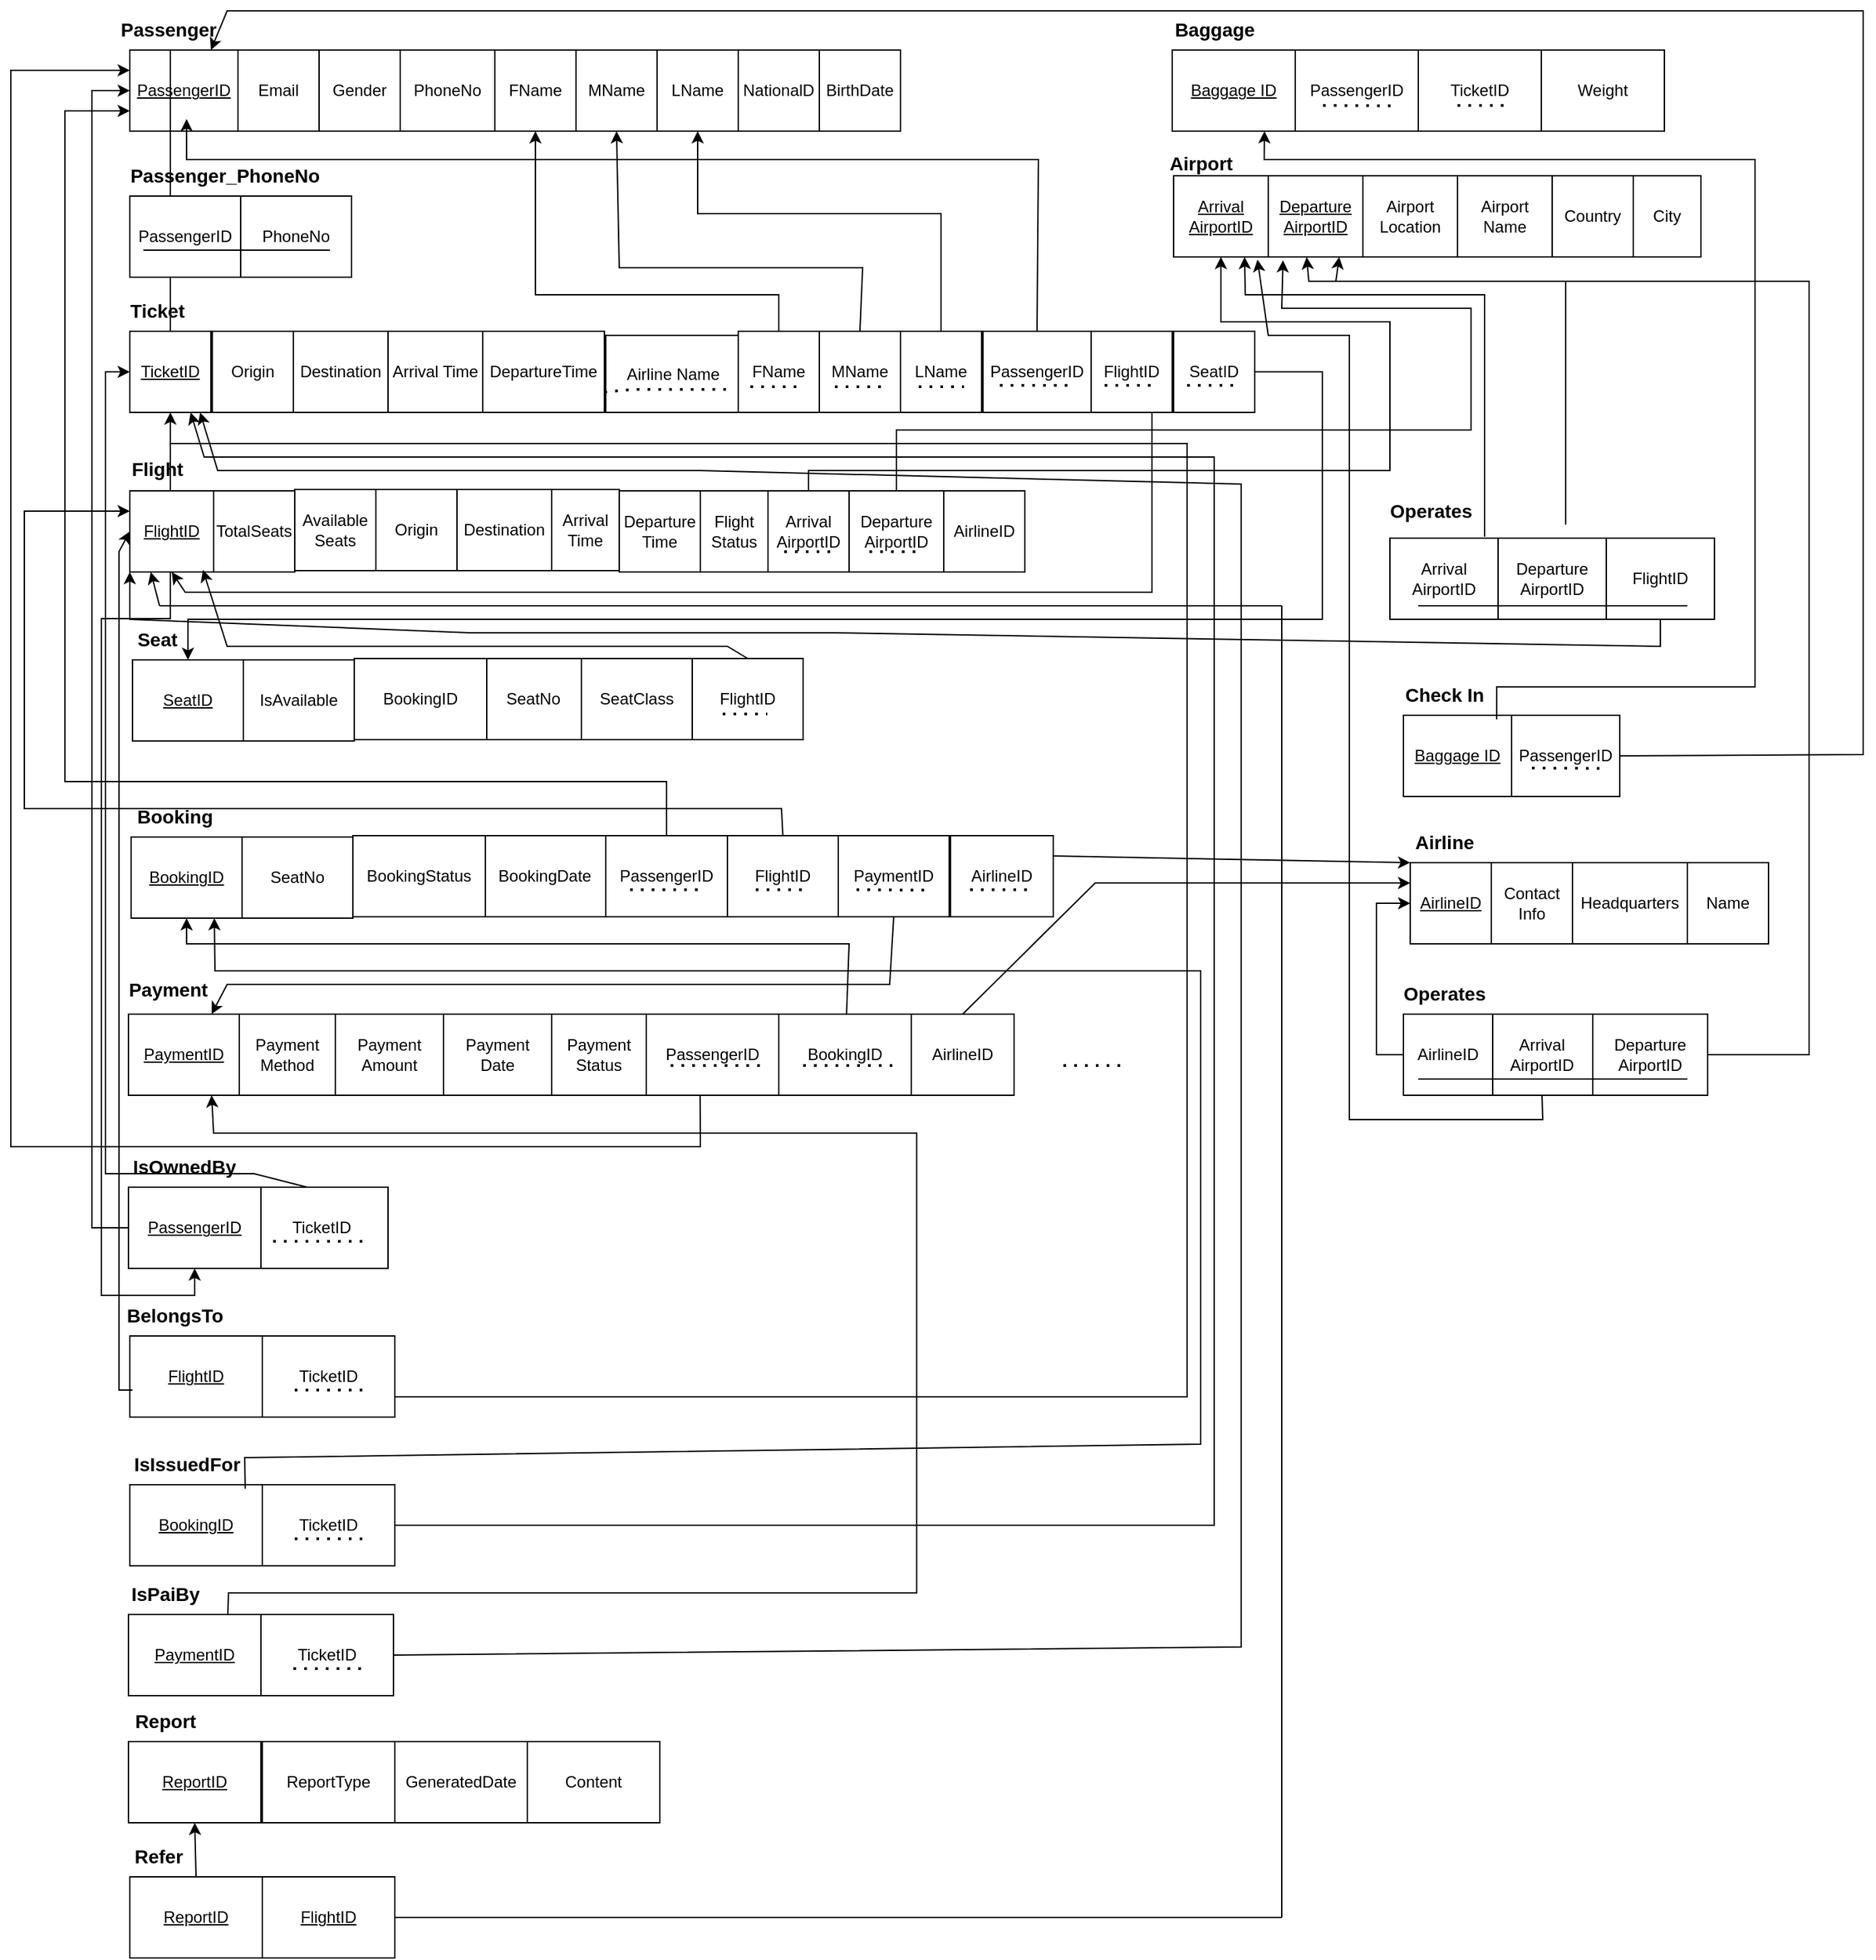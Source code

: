 <mxfile version="25.0.2">
  <diagram name="Page-1" id="i3bOjm8s6gG7AWTNgjpN">
    <mxGraphModel dx="2730" dy="3216" grid="1" gridSize="10" guides="1" tooltips="1" connect="1" arrows="1" fold="1" page="1" pageScale="1" pageWidth="850" pageHeight="1100" math="0" shadow="0">
      <root>
        <mxCell id="0" />
        <mxCell id="1" parent="0" />
        <mxCell id="-qJB5kC-WUXduJZEbSwl-1" value="&lt;u&gt;PassengerID&lt;/u&gt;" style="rounded=0;whiteSpace=wrap;html=1;" parent="1" vertex="1">
          <mxGeometry x="38" y="-1081" width="80" height="60" as="geometry" />
        </mxCell>
        <mxCell id="-qJB5kC-WUXduJZEbSwl-2" value="Email" style="rounded=0;whiteSpace=wrap;html=1;" parent="1" vertex="1">
          <mxGeometry x="118" y="-1081" width="60" height="60" as="geometry" />
        </mxCell>
        <mxCell id="-qJB5kC-WUXduJZEbSwl-3" value="LName" style="rounded=0;whiteSpace=wrap;html=1;" parent="1" vertex="1">
          <mxGeometry x="428" y="-1081" width="60" height="60" as="geometry" />
        </mxCell>
        <mxCell id="-qJB5kC-WUXduJZEbSwl-4" value="Gender" style="rounded=0;whiteSpace=wrap;html=1;" parent="1" vertex="1">
          <mxGeometry x="178" y="-1081" width="60" height="60" as="geometry" />
        </mxCell>
        <mxCell id="-qJB5kC-WUXduJZEbSwl-5" value="NationalD" style="rounded=0;whiteSpace=wrap;html=1;" parent="1" vertex="1">
          <mxGeometry x="488" y="-1081" width="60" height="60" as="geometry" />
        </mxCell>
        <mxCell id="-qJB5kC-WUXduJZEbSwl-6" value="MName" style="rounded=0;whiteSpace=wrap;html=1;" parent="1" vertex="1">
          <mxGeometry x="368" y="-1081" width="60" height="60" as="geometry" />
        </mxCell>
        <mxCell id="-qJB5kC-WUXduJZEbSwl-7" value="PhoneNo" style="rounded=0;whiteSpace=wrap;html=1;" parent="1" vertex="1">
          <mxGeometry x="238" y="-1081" width="70" height="60" as="geometry" />
        </mxCell>
        <mxCell id="-qJB5kC-WUXduJZEbSwl-8" value="FName" style="rounded=0;whiteSpace=wrap;html=1;" parent="1" vertex="1">
          <mxGeometry x="308" y="-1081" width="60" height="60" as="geometry" />
        </mxCell>
        <mxCell id="VgQ9BqFcc3qlnG0QRLHN-4" style="edgeStyle=orthogonalEdgeStyle;rounded=0;orthogonalLoop=1;jettySize=auto;html=1;entryX=0.5;entryY=1;entryDx=0;entryDy=0;" parent="1" source="-qJB5kC-WUXduJZEbSwl-11" target="-qJB5kC-WUXduJZEbSwl-126" edge="1">
          <mxGeometry relative="1" as="geometry" />
        </mxCell>
        <mxCell id="-qJB5kC-WUXduJZEbSwl-11" value="&lt;font style=&quot;font-size: 14px;&quot;&gt;&lt;b style=&quot;&quot;&gt;Passenger&lt;/b&gt;&lt;/font&gt;&amp;nbsp;" style="text;html=1;align=center;verticalAlign=middle;resizable=0;points=[];autosize=1;strokeColor=none;fillColor=none;" parent="1" vertex="1">
          <mxGeometry x="18" y="-1111" width="100" height="30" as="geometry" />
        </mxCell>
        <mxCell id="-qJB5kC-WUXduJZEbSwl-12" value="BirthDate" style="rounded=0;whiteSpace=wrap;html=1;" parent="1" vertex="1">
          <mxGeometry x="548" y="-1081" width="60" height="60" as="geometry" />
        </mxCell>
        <mxCell id="-qJB5kC-WUXduJZEbSwl-13" value="Arrival Time" style="rounded=0;whiteSpace=wrap;html=1;" parent="1" vertex="1">
          <mxGeometry x="229" y="-873" width="70" height="60" as="geometry" />
        </mxCell>
        <mxCell id="-qJB5kC-WUXduJZEbSwl-14" value="Destination" style="rounded=0;whiteSpace=wrap;html=1;" parent="1" vertex="1">
          <mxGeometry x="159" y="-873" width="70" height="60" as="geometry" />
        </mxCell>
        <mxCell id="-qJB5kC-WUXduJZEbSwl-15" value="PassengerID" style="rounded=0;whiteSpace=wrap;html=1;" parent="1" vertex="1">
          <mxGeometry x="38" y="-973" width="82" height="60" as="geometry" />
        </mxCell>
        <mxCell id="-qJB5kC-WUXduJZEbSwl-16" value="Origin" style="rounded=0;whiteSpace=wrap;html=1;" parent="1" vertex="1">
          <mxGeometry x="99" y="-873" width="60" height="60" as="geometry" />
        </mxCell>
        <mxCell id="-qJB5kC-WUXduJZEbSwl-17" value="DepartureTime" style="rounded=0;whiteSpace=wrap;html=1;" parent="1" vertex="1">
          <mxGeometry x="299" y="-873" width="90" height="60" as="geometry" />
        </mxCell>
        <mxCell id="-qJB5kC-WUXduJZEbSwl-18" value="Airline Name" style="rounded=0;whiteSpace=wrap;html=1;" parent="1" vertex="1">
          <mxGeometry x="390" y="-870" width="100" height="57" as="geometry" />
        </mxCell>
        <mxCell id="-qJB5kC-WUXduJZEbSwl-19" value="FlightID" style="rounded=0;whiteSpace=wrap;html=1;" parent="1" vertex="1">
          <mxGeometry x="749" y="-873" width="60" height="60" as="geometry" />
        </mxCell>
        <mxCell id="-qJB5kC-WUXduJZEbSwl-20" value="PassengerID" style="rounded=0;whiteSpace=wrap;html=1;" parent="1" vertex="1">
          <mxGeometry x="669" y="-873" width="80" height="60" as="geometry" />
        </mxCell>
        <mxCell id="-qJB5kC-WUXduJZEbSwl-22" value="&lt;u&gt;TicketID&lt;/u&gt;" style="rounded=0;whiteSpace=wrap;html=1;" parent="1" vertex="1">
          <mxGeometry x="38" y="-873" width="60" height="60" as="geometry" />
        </mxCell>
        <mxCell id="-qJB5kC-WUXduJZEbSwl-23" value="&lt;b&gt;&lt;font style=&quot;font-size: 14px;&quot;&gt;Ticket&lt;/font&gt;&lt;/b&gt;" style="text;html=1;align=center;verticalAlign=middle;resizable=0;points=[];autosize=1;strokeColor=none;fillColor=none;" parent="1" vertex="1">
          <mxGeometry x="28" y="-903" width="60" height="30" as="geometry" />
        </mxCell>
        <mxCell id="-qJB5kC-WUXduJZEbSwl-31" value="" style="endArrow=none;dashed=1;html=1;dashPattern=1 3;strokeWidth=2;rounded=0;" parent="1" edge="1">
          <mxGeometry width="50" height="50" relative="1" as="geometry">
            <mxPoint x="759" y="-833" as="sourcePoint" />
            <mxPoint x="799" y="-833" as="targetPoint" />
            <Array as="points">
              <mxPoint x="779" y="-833" />
              <mxPoint x="799" y="-833" />
            </Array>
          </mxGeometry>
        </mxCell>
        <mxCell id="-qJB5kC-WUXduJZEbSwl-33" value="" style="endArrow=none;dashed=1;html=1;dashPattern=1 3;strokeWidth=2;rounded=0;" parent="1" edge="1">
          <mxGeometry width="50" height="50" relative="1" as="geometry">
            <mxPoint x="681.5" y="-833" as="sourcePoint" />
            <mxPoint x="736.5" y="-833" as="targetPoint" />
          </mxGeometry>
        </mxCell>
        <mxCell id="-qJB5kC-WUXduJZEbSwl-61" value="&lt;b&gt;&lt;font style=&quot;font-size: 14px;&quot;&gt;Passenger_PhoneNo&lt;/font&gt;&lt;/b&gt;" style="text;html=1;align=center;verticalAlign=middle;resizable=0;points=[];autosize=1;strokeColor=none;fillColor=none;" parent="1" vertex="1">
          <mxGeometry x="28" y="-1003" width="160" height="30" as="geometry" />
        </mxCell>
        <mxCell id="-qJB5kC-WUXduJZEbSwl-62" value="PhoneNo" style="rounded=0;whiteSpace=wrap;html=1;" parent="1" vertex="1">
          <mxGeometry x="120" y="-973" width="82" height="60" as="geometry" />
        </mxCell>
        <mxCell id="-qJB5kC-WUXduJZEbSwl-63" value="TotalSeats" style="rounded=0;whiteSpace=wrap;html=1;" parent="1" vertex="1">
          <mxGeometry x="100" y="-755" width="60" height="60" as="geometry" />
        </mxCell>
        <mxCell id="-qJB5kC-WUXduJZEbSwl-64" value="Origin" style="rounded=0;whiteSpace=wrap;html=1;" parent="1" vertex="1">
          <mxGeometry x="220" y="-756" width="60" height="60" as="geometry" />
        </mxCell>
        <mxCell id="-qJB5kC-WUXduJZEbSwl-65" value="Destination" style="rounded=0;whiteSpace=wrap;html=1;" parent="1" vertex="1">
          <mxGeometry x="280" y="-756" width="70" height="60" as="geometry" />
        </mxCell>
        <mxCell id="-qJB5kC-WUXduJZEbSwl-66" value="&lt;u&gt;FlightID&lt;/u&gt;" style="rounded=0;whiteSpace=wrap;html=1;" parent="1" vertex="1">
          <mxGeometry x="38" y="-755" width="62" height="60" as="geometry" />
        </mxCell>
        <mxCell id="-qJB5kC-WUXduJZEbSwl-67" value="Departure&lt;div&gt;Time&lt;/div&gt;" style="rounded=0;whiteSpace=wrap;html=1;" parent="1" vertex="1">
          <mxGeometry x="400" y="-755" width="60" height="60" as="geometry" />
        </mxCell>
        <mxCell id="-qJB5kC-WUXduJZEbSwl-68" value="Available&lt;div&gt;Seats&lt;/div&gt;" style="rounded=0;whiteSpace=wrap;html=1;" parent="1" vertex="1">
          <mxGeometry x="160" y="-756" width="60" height="60" as="geometry" />
        </mxCell>
        <mxCell id="-qJB5kC-WUXduJZEbSwl-69" value="Flight&lt;div&gt;Status&lt;/div&gt;" style="rounded=0;whiteSpace=wrap;html=1;" parent="1" vertex="1">
          <mxGeometry x="460" y="-755" width="50" height="60" as="geometry" />
        </mxCell>
        <mxCell id="-qJB5kC-WUXduJZEbSwl-70" value="Arrival&lt;div&gt;Time&lt;/div&gt;" style="rounded=0;whiteSpace=wrap;html=1;" parent="1" vertex="1">
          <mxGeometry x="350" y="-756" width="50" height="60" as="geometry" />
        </mxCell>
        <mxCell id="-qJB5kC-WUXduJZEbSwl-73" value="" style="endArrow=none;html=1;rounded=0;" parent="1" edge="1">
          <mxGeometry width="50" height="50" relative="1" as="geometry">
            <mxPoint x="48" y="-933" as="sourcePoint" />
            <mxPoint x="186" y="-933" as="targetPoint" />
          </mxGeometry>
        </mxCell>
        <mxCell id="-qJB5kC-WUXduJZEbSwl-79" value="LName" style="rounded=0;whiteSpace=wrap;html=1;" parent="1" vertex="1">
          <mxGeometry x="608" y="-873" width="60" height="60" as="geometry" />
        </mxCell>
        <mxCell id="-qJB5kC-WUXduJZEbSwl-80" value="MName" style="rounded=0;whiteSpace=wrap;html=1;" parent="1" vertex="1">
          <mxGeometry x="548" y="-873" width="60" height="60" as="geometry" />
        </mxCell>
        <mxCell id="-qJB5kC-WUXduJZEbSwl-81" value="FName" style="rounded=0;whiteSpace=wrap;html=1;" parent="1" vertex="1">
          <mxGeometry x="488" y="-873" width="60" height="60" as="geometry" />
        </mxCell>
        <mxCell id="-qJB5kC-WUXduJZEbSwl-85" value="" style="endArrow=none;dashed=1;html=1;dashPattern=1 3;strokeWidth=2;rounded=0;" parent="1" edge="1">
          <mxGeometry width="50" height="50" relative="1" as="geometry">
            <mxPoint x="621.5" y="-832" as="sourcePoint" />
            <mxPoint x="655" y="-832" as="targetPoint" />
          </mxGeometry>
        </mxCell>
        <mxCell id="-qJB5kC-WUXduJZEbSwl-87" value="" style="endArrow=none;dashed=1;html=1;dashPattern=1 3;strokeWidth=2;rounded=0;" parent="1" edge="1">
          <mxGeometry width="50" height="50" relative="1" as="geometry">
            <mxPoint x="559.5" y="-832" as="sourcePoint" />
            <mxPoint x="596.5" y="-832" as="targetPoint" />
          </mxGeometry>
        </mxCell>
        <mxCell id="-qJB5kC-WUXduJZEbSwl-88" value="" style="endArrow=none;dashed=1;html=1;dashPattern=1 3;strokeWidth=2;rounded=0;" parent="1" edge="1">
          <mxGeometry width="50" height="50" relative="1" as="geometry">
            <mxPoint x="497" y="-832" as="sourcePoint" />
            <mxPoint x="537" y="-832" as="targetPoint" />
          </mxGeometry>
        </mxCell>
        <mxCell id="-qJB5kC-WUXduJZEbSwl-89" value="" style="endArrow=classic;html=1;rounded=0;exitX=0.5;exitY=0;exitDx=0;exitDy=0;" parent="1" source="-qJB5kC-WUXduJZEbSwl-20" edge="1">
          <mxGeometry width="50" height="50" relative="1" as="geometry">
            <mxPoint x="380" y="-870" as="sourcePoint" />
            <mxPoint x="80" y="-1030" as="targetPoint" />
            <Array as="points">
              <mxPoint x="710" y="-1000" />
              <mxPoint x="400" y="-1000" />
              <mxPoint x="230" y="-1000" />
              <mxPoint x="150" y="-1000" />
              <mxPoint x="110" y="-1000" />
              <mxPoint x="80" y="-1000" />
            </Array>
          </mxGeometry>
        </mxCell>
        <mxCell id="-qJB5kC-WUXduJZEbSwl-90" value="&lt;b&gt;&lt;font style=&quot;font-size: 14px;&quot;&gt;Flight&lt;/font&gt;&lt;/b&gt;" style="text;html=1;align=center;verticalAlign=middle;resizable=0;points=[];autosize=1;strokeColor=none;fillColor=none;" parent="1" vertex="1">
          <mxGeometry x="28" y="-786" width="60" height="30" as="geometry" />
        </mxCell>
        <mxCell id="-qJB5kC-WUXduJZEbSwl-93" value="IsAvailable" style="rounded=0;whiteSpace=wrap;html=1;" parent="1" vertex="1">
          <mxGeometry x="122" y="-630" width="82" height="60" as="geometry" />
        </mxCell>
        <mxCell id="-qJB5kC-WUXduJZEbSwl-94" value="SeatNo" style="rounded=0;whiteSpace=wrap;html=1;" parent="1" vertex="1">
          <mxGeometry x="301" y="-631" width="71" height="60" as="geometry" />
        </mxCell>
        <mxCell id="-qJB5kC-WUXduJZEbSwl-95" value="SeatClass" style="rounded=0;whiteSpace=wrap;html=1;" parent="1" vertex="1">
          <mxGeometry x="372" y="-631" width="82" height="60" as="geometry" />
        </mxCell>
        <mxCell id="-qJB5kC-WUXduJZEbSwl-96" value="&lt;u&gt;SeatID&lt;/u&gt;" style="rounded=0;whiteSpace=wrap;html=1;" parent="1" vertex="1">
          <mxGeometry x="40" y="-630" width="82" height="60" as="geometry" />
        </mxCell>
        <mxCell id="-qJB5kC-WUXduJZEbSwl-98" value="BookingID" style="rounded=0;whiteSpace=wrap;html=1;" parent="1" vertex="1">
          <mxGeometry x="204" y="-631" width="98" height="60" as="geometry" />
        </mxCell>
        <mxCell id="-qJB5kC-WUXduJZEbSwl-99" value="FlightID" style="rounded=0;whiteSpace=wrap;html=1;" parent="1" vertex="1">
          <mxGeometry x="454" y="-631" width="82" height="60" as="geometry" />
        </mxCell>
        <mxCell id="-qJB5kC-WUXduJZEbSwl-101" value="&lt;b&gt;&lt;font style=&quot;font-size: 14px;&quot;&gt;Seat&lt;/font&gt;&lt;/b&gt;" style="text;html=1;align=center;verticalAlign=middle;resizable=0;points=[];autosize=1;strokeColor=none;fillColor=none;" parent="1" vertex="1">
          <mxGeometry x="33" y="-660" width="50" height="30" as="geometry" />
        </mxCell>
        <mxCell id="-qJB5kC-WUXduJZEbSwl-102" value="" style="endArrow=none;dashed=1;html=1;dashPattern=1 3;strokeWidth=2;rounded=0;" parent="1" edge="1">
          <mxGeometry width="50" height="50" relative="1" as="geometry">
            <mxPoint x="476.5" y="-590" as="sourcePoint" />
            <mxPoint x="509.5" y="-590" as="targetPoint" />
          </mxGeometry>
        </mxCell>
        <mxCell id="-qJB5kC-WUXduJZEbSwl-103" value="SeatNo" style="rounded=0;whiteSpace=wrap;html=1;" parent="1" vertex="1">
          <mxGeometry x="121" y="-499" width="82" height="60" as="geometry" />
        </mxCell>
        <mxCell id="-qJB5kC-WUXduJZEbSwl-104" value="BookingDate" style="rounded=0;whiteSpace=wrap;html=1;" parent="1" vertex="1">
          <mxGeometry x="300" y="-500" width="90" height="60" as="geometry" />
        </mxCell>
        <mxCell id="-qJB5kC-WUXduJZEbSwl-105" value="FlightID" style="rounded=0;whiteSpace=wrap;html=1;" parent="1" vertex="1">
          <mxGeometry x="480" y="-500" width="82" height="60" as="geometry" />
        </mxCell>
        <mxCell id="-qJB5kC-WUXduJZEbSwl-106" value="&lt;u&gt;BookingID&lt;/u&gt;" style="rounded=0;whiteSpace=wrap;html=1;" parent="1" vertex="1">
          <mxGeometry x="39" y="-499" width="82" height="60" as="geometry" />
        </mxCell>
        <mxCell id="-qJB5kC-WUXduJZEbSwl-107" value="BookingStatus" style="rounded=0;whiteSpace=wrap;html=1;" parent="1" vertex="1">
          <mxGeometry x="203" y="-500" width="98" height="60" as="geometry" />
        </mxCell>
        <mxCell id="-qJB5kC-WUXduJZEbSwl-108" value="PassengerID" style="rounded=0;whiteSpace=wrap;html=1;" parent="1" vertex="1">
          <mxGeometry x="390" y="-500" width="90" height="60" as="geometry" />
        </mxCell>
        <mxCell id="-qJB5kC-WUXduJZEbSwl-109" value="" style="endArrow=none;dashed=1;html=1;dashPattern=1 3;strokeWidth=2;rounded=0;" parent="1" edge="1">
          <mxGeometry width="50" height="50" relative="1" as="geometry">
            <mxPoint x="408" y="-460" as="sourcePoint" />
            <mxPoint x="462" y="-460" as="targetPoint" />
          </mxGeometry>
        </mxCell>
        <mxCell id="-qJB5kC-WUXduJZEbSwl-110" value="&lt;span style=&quot;text-wrap-mode: wrap;&quot;&gt;&lt;b&gt;&lt;font style=&quot;font-size: 14px;&quot;&gt;Booking&lt;/font&gt;&lt;/b&gt;&lt;/span&gt;" style="text;html=1;align=center;verticalAlign=middle;resizable=0;points=[];autosize=1;strokeColor=none;fillColor=none;" parent="1" vertex="1">
          <mxGeometry x="31" y="-529" width="80" height="30" as="geometry" />
        </mxCell>
        <mxCell id="-qJB5kC-WUXduJZEbSwl-112" value="Payment&lt;div&gt;Method&lt;/div&gt;" style="rounded=0;whiteSpace=wrap;html=1;" parent="1" vertex="1">
          <mxGeometry x="119" y="-368" width="71" height="60" as="geometry" />
        </mxCell>
        <mxCell id="-qJB5kC-WUXduJZEbSwl-113" value="Payment&lt;div&gt;Amount&lt;/div&gt;" style="rounded=0;whiteSpace=wrap;html=1;" parent="1" vertex="1">
          <mxGeometry x="190" y="-368" width="80" height="60" as="geometry" />
        </mxCell>
        <mxCell id="-qJB5kC-WUXduJZEbSwl-114" value="Payment&lt;div&gt;Status&lt;/div&gt;" style="rounded=0;whiteSpace=wrap;html=1;" parent="1" vertex="1">
          <mxGeometry x="350" y="-368" width="70" height="60" as="geometry" />
        </mxCell>
        <mxCell id="-qJB5kC-WUXduJZEbSwl-115" value="&lt;u&gt;PaymentID&lt;/u&gt;" style="rounded=0;whiteSpace=wrap;html=1;" parent="1" vertex="1">
          <mxGeometry x="37" y="-368" width="82" height="60" as="geometry" />
        </mxCell>
        <mxCell id="-qJB5kC-WUXduJZEbSwl-116" value="PassengerID" style="rounded=0;whiteSpace=wrap;html=1;" parent="1" vertex="1">
          <mxGeometry x="420" y="-368" width="98" height="60" as="geometry" />
        </mxCell>
        <mxCell id="-qJB5kC-WUXduJZEbSwl-117" value="Payment&lt;div&gt;Date&lt;/div&gt;" style="rounded=0;whiteSpace=wrap;html=1;" parent="1" vertex="1">
          <mxGeometry x="270" y="-368" width="80" height="60" as="geometry" />
        </mxCell>
        <mxCell id="-qJB5kC-WUXduJZEbSwl-118" value="" style="endArrow=none;dashed=1;html=1;dashPattern=1 3;strokeWidth=2;rounded=0;" parent="1" edge="1">
          <mxGeometry width="50" height="50" relative="1" as="geometry">
            <mxPoint x="438" y="-330" as="sourcePoint" />
            <mxPoint x="510" y="-330" as="targetPoint" />
          </mxGeometry>
        </mxCell>
        <mxCell id="-qJB5kC-WUXduJZEbSwl-119" value="&lt;span style=&quot;text-wrap-mode: wrap;&quot;&gt;&lt;font style=&quot;font-size: 14px;&quot;&gt;&lt;b&gt;Payment&lt;/b&gt;&lt;/font&gt;&lt;/span&gt;" style="text;html=1;align=center;verticalAlign=middle;resizable=0;points=[];autosize=1;strokeColor=none;fillColor=none;" parent="1" vertex="1">
          <mxGeometry x="26" y="-401" width="80" height="30" as="geometry" />
        </mxCell>
        <mxCell id="-qJB5kC-WUXduJZEbSwl-123" value="TicketID" style="rounded=0;whiteSpace=wrap;html=1;" parent="1" vertex="1">
          <mxGeometry x="131" y="-240" width="98" height="60" as="geometry" />
        </mxCell>
        <mxCell id="-qJB5kC-WUXduJZEbSwl-124" value="TicketID" style="rounded=0;whiteSpace=wrap;html=1;" parent="1" vertex="1">
          <mxGeometry x="136" y="-130" width="98" height="60" as="geometry" />
        </mxCell>
        <mxCell id="-qJB5kC-WUXduJZEbSwl-126" value="&lt;u&gt;PassengerID&lt;/u&gt;" style="rounded=0;whiteSpace=wrap;html=1;" parent="1" vertex="1">
          <mxGeometry x="37" y="-240" width="98" height="60" as="geometry" />
        </mxCell>
        <mxCell id="-qJB5kC-WUXduJZEbSwl-127" value="&lt;u&gt;FlightID&lt;/u&gt;" style="rounded=0;whiteSpace=wrap;html=1;" parent="1" vertex="1">
          <mxGeometry x="38" y="-130" width="98" height="60" as="geometry" />
        </mxCell>
        <mxCell id="-qJB5kC-WUXduJZEbSwl-128" value="" style="endArrow=none;dashed=1;html=1;dashPattern=1 3;strokeWidth=2;rounded=0;" parent="1" edge="1">
          <mxGeometry width="50" height="50" relative="1" as="geometry">
            <mxPoint x="144" y="-200" as="sourcePoint" />
            <mxPoint x="216" y="-200" as="targetPoint" />
          </mxGeometry>
        </mxCell>
        <mxCell id="-qJB5kC-WUXduJZEbSwl-129" value="&lt;span style=&quot;text-wrap-mode: wrap;&quot;&gt;&lt;b&gt;&lt;font style=&quot;font-size: 14px;&quot;&gt;IsOwnedBy&lt;/font&gt;&lt;/b&gt;&lt;/span&gt;" style="text;html=1;align=center;verticalAlign=middle;resizable=0;points=[];autosize=1;strokeColor=none;fillColor=none;" parent="1" vertex="1">
          <mxGeometry x="28" y="-270" width="100" height="30" as="geometry" />
        </mxCell>
        <mxCell id="-qJB5kC-WUXduJZEbSwl-131" value="" style="endArrow=none;dashed=1;html=1;dashPattern=1 3;strokeWidth=2;rounded=0;" parent="1" edge="1">
          <mxGeometry width="50" height="50" relative="1" as="geometry">
            <mxPoint x="501" y="-460" as="sourcePoint" />
            <mxPoint x="541" y="-460" as="targetPoint" />
          </mxGeometry>
        </mxCell>
        <mxCell id="-qJB5kC-WUXduJZEbSwl-132" value="BookingID" style="rounded=0;whiteSpace=wrap;html=1;" parent="1" vertex="1">
          <mxGeometry x="518" y="-368" width="98" height="60" as="geometry" />
        </mxCell>
        <mxCell id="-qJB5kC-WUXduJZEbSwl-133" value="" style="endArrow=none;dashed=1;html=1;dashPattern=1 3;strokeWidth=2;rounded=0;" parent="1" edge="1">
          <mxGeometry width="50" height="50" relative="1" as="geometry">
            <mxPoint x="536" y="-330" as="sourcePoint" />
            <mxPoint x="608" y="-330" as="targetPoint" />
          </mxGeometry>
        </mxCell>
        <mxCell id="-qJB5kC-WUXduJZEbSwl-134" value="" style="endArrow=classic;html=1;rounded=0;entryX=0;entryY=0.5;entryDx=0;entryDy=0;" parent="1" source="-qJB5kC-WUXduJZEbSwl-126" target="-qJB5kC-WUXduJZEbSwl-1" edge="1">
          <mxGeometry width="50" height="50" relative="1" as="geometry">
            <mxPoint x="430" y="-470" as="sourcePoint" />
            <mxPoint x="480" y="-520" as="targetPoint" />
            <Array as="points">
              <mxPoint x="10" y="-210" />
              <mxPoint x="10" y="-300" />
              <mxPoint x="10" y="-430" />
              <mxPoint x="10" y="-630" />
              <mxPoint x="10" y="-820" />
              <mxPoint x="10" y="-910" />
              <mxPoint x="10" y="-970" />
              <mxPoint x="10" y="-1051" />
            </Array>
          </mxGeometry>
        </mxCell>
        <mxCell id="-qJB5kC-WUXduJZEbSwl-135" value="" style="endArrow=classic;html=1;rounded=0;entryX=0;entryY=0.5;entryDx=0;entryDy=0;exitX=0.39;exitY=0;exitDx=0;exitDy=0;exitPerimeter=0;" parent="1" source="-qJB5kC-WUXduJZEbSwl-123" target="-qJB5kC-WUXduJZEbSwl-22" edge="1">
          <mxGeometry width="50" height="50" relative="1" as="geometry">
            <mxPoint x="171" y="-250" as="sourcePoint" />
            <mxPoint x="48" y="-1041" as="targetPoint" />
            <Array as="points">
              <mxPoint x="130" y="-250" />
              <mxPoint x="100" y="-250" />
              <mxPoint x="20" y="-250" />
              <mxPoint x="20" y="-290" />
              <mxPoint x="20" y="-420" />
              <mxPoint x="20" y="-620" />
              <mxPoint x="20" y="-810" />
              <mxPoint x="20" y="-830" />
              <mxPoint x="20" y="-843" />
            </Array>
          </mxGeometry>
        </mxCell>
        <mxCell id="-qJB5kC-WUXduJZEbSwl-136" value="&lt;span style=&quot;text-wrap-mode: wrap;&quot;&gt;&lt;b&gt;&lt;font style=&quot;font-size: 14px;&quot;&gt;BelongsTo&lt;/font&gt;&lt;/b&gt;&lt;/span&gt;" style="text;html=1;align=center;verticalAlign=middle;resizable=0;points=[];autosize=1;strokeColor=none;fillColor=none;" parent="1" vertex="1">
          <mxGeometry x="26" y="-160" width="90" height="30" as="geometry" />
        </mxCell>
        <mxCell id="-qJB5kC-WUXduJZEbSwl-137" value="" style="endArrow=none;dashed=1;html=1;dashPattern=1 3;strokeWidth=2;rounded=0;" parent="1" edge="1">
          <mxGeometry width="50" height="50" relative="1" as="geometry">
            <mxPoint x="160" y="-90" as="sourcePoint" />
            <mxPoint x="210" y="-90" as="targetPoint" />
          </mxGeometry>
        </mxCell>
        <mxCell id="-qJB5kC-WUXduJZEbSwl-138" value="" style="endArrow=classic;html=1;rounded=0;entryX=0;entryY=0.5;entryDx=0;entryDy=0;" parent="1" target="-qJB5kC-WUXduJZEbSwl-66" edge="1">
          <mxGeometry width="50" height="50" relative="1" as="geometry">
            <mxPoint x="40" y="-90" as="sourcePoint" />
            <mxPoint x="480" y="-300" as="targetPoint" />
            <Array as="points">
              <mxPoint x="30" y="-90" />
              <mxPoint x="30" y="-170" />
              <mxPoint x="30" y="-250" />
              <mxPoint x="30" y="-410" />
              <mxPoint x="30" y="-560" />
              <mxPoint x="30" y="-640" />
              <mxPoint x="30" y="-680" />
              <mxPoint x="30" y="-710" />
            </Array>
          </mxGeometry>
        </mxCell>
        <mxCell id="-qJB5kC-WUXduJZEbSwl-139" value="" style="endArrow=classic;html=1;rounded=0;exitX=1;exitY=0.75;exitDx=0;exitDy=0;entryX=0.5;entryY=1;entryDx=0;entryDy=0;" parent="1" source="-qJB5kC-WUXduJZEbSwl-124" target="-qJB5kC-WUXduJZEbSwl-22" edge="1">
          <mxGeometry width="50" height="50" relative="1" as="geometry">
            <mxPoint x="430" y="-350" as="sourcePoint" />
            <mxPoint x="480" y="-400" as="targetPoint" />
            <Array as="points">
              <mxPoint x="820" y="-85" />
              <mxPoint x="820" y="-530" />
              <mxPoint x="820" y="-790" />
              <mxPoint x="440" y="-790" />
              <mxPoint x="250" y="-790" />
              <mxPoint x="150" y="-790" />
              <mxPoint x="68" y="-790" />
            </Array>
          </mxGeometry>
        </mxCell>
        <mxCell id="-qJB5kC-WUXduJZEbSwl-140" value="SeatID" style="rounded=0;whiteSpace=wrap;html=1;" parent="1" vertex="1">
          <mxGeometry x="810" y="-873" width="60" height="60" as="geometry" />
        </mxCell>
        <mxCell id="-qJB5kC-WUXduJZEbSwl-141" value="" style="endArrow=none;dashed=1;html=1;dashPattern=1 3;strokeWidth=2;rounded=0;" parent="1" edge="1">
          <mxGeometry width="50" height="50" relative="1" as="geometry">
            <mxPoint x="820" y="-833" as="sourcePoint" />
            <mxPoint x="860" y="-833" as="targetPoint" />
            <Array as="points">
              <mxPoint x="840" y="-833" />
              <mxPoint x="860" y="-833" />
            </Array>
          </mxGeometry>
        </mxCell>
        <mxCell id="-qJB5kC-WUXduJZEbSwl-143" value="" style="endArrow=classic;html=1;rounded=0;exitX=1;exitY=0.5;exitDx=0;exitDy=0;entryX=0.5;entryY=0;entryDx=0;entryDy=0;" parent="1" source="-qJB5kC-WUXduJZEbSwl-140" target="-qJB5kC-WUXduJZEbSwl-96" edge="1">
          <mxGeometry width="50" height="50" relative="1" as="geometry">
            <mxPoint x="480" y="-710" as="sourcePoint" />
            <mxPoint x="530" y="-760" as="targetPoint" />
            <Array as="points">
              <mxPoint x="920" y="-843" />
              <mxPoint x="920" y="-660" />
              <mxPoint x="840" y="-660" />
              <mxPoint x="430" y="-660" />
              <mxPoint x="250" y="-660" />
              <mxPoint x="81" y="-660" />
            </Array>
          </mxGeometry>
        </mxCell>
        <mxCell id="-qJB5kC-WUXduJZEbSwl-144" value="TicketID" style="rounded=0;whiteSpace=wrap;html=1;" parent="1" vertex="1">
          <mxGeometry x="136" y="-20" width="98" height="60" as="geometry" />
        </mxCell>
        <mxCell id="-qJB5kC-WUXduJZEbSwl-145" value="&lt;u&gt;BookingID&lt;/u&gt;" style="rounded=0;whiteSpace=wrap;html=1;" parent="1" vertex="1">
          <mxGeometry x="38" y="-20" width="98" height="60" as="geometry" />
        </mxCell>
        <mxCell id="-qJB5kC-WUXduJZEbSwl-146" value="" style="endArrow=none;dashed=1;html=1;dashPattern=1 3;strokeWidth=2;rounded=0;" parent="1" edge="1">
          <mxGeometry width="50" height="50" relative="1" as="geometry">
            <mxPoint x="160" y="20" as="sourcePoint" />
            <mxPoint x="210" y="20" as="targetPoint" />
          </mxGeometry>
        </mxCell>
        <mxCell id="-qJB5kC-WUXduJZEbSwl-147" value="&lt;span style=&quot;text-wrap-mode: wrap;&quot;&gt;&lt;b&gt;&lt;font style=&quot;font-size: 14px;&quot;&gt;IsIssuedFor&lt;/font&gt;&lt;/b&gt;&lt;/span&gt;" style="text;html=1;align=center;verticalAlign=middle;resizable=0;points=[];autosize=1;strokeColor=none;fillColor=none;" parent="1" vertex="1">
          <mxGeometry x="30" y="-50" width="100" height="30" as="geometry" />
        </mxCell>
        <mxCell id="-qJB5kC-WUXduJZEbSwl-148" value="" style="endArrow=classic;html=1;rounded=0;exitX=0.871;exitY=0.049;exitDx=0;exitDy=0;entryX=0.75;entryY=1;entryDx=0;entryDy=0;exitPerimeter=0;" parent="1" source="-qJB5kC-WUXduJZEbSwl-145" target="-qJB5kC-WUXduJZEbSwl-106" edge="1">
          <mxGeometry width="50" height="50" relative="1" as="geometry">
            <mxPoint x="195" y="-120" as="sourcePoint" />
            <mxPoint x="93" y="-803" as="targetPoint" />
            <Array as="points">
              <mxPoint x="123" y="-40" />
              <mxPoint x="830" y="-50" />
              <mxPoint x="830" y="-400" />
              <mxPoint x="540" y="-400" />
              <mxPoint x="380" y="-400" />
              <mxPoint x="250" y="-400" />
              <mxPoint x="190" y="-400" />
              <mxPoint x="101" y="-400" />
            </Array>
          </mxGeometry>
        </mxCell>
        <mxCell id="-qJB5kC-WUXduJZEbSwl-149" value="" style="endArrow=classic;html=1;rounded=0;entryX=0.75;entryY=1;entryDx=0;entryDy=0;exitX=1;exitY=0.5;exitDx=0;exitDy=0;" parent="1" source="-qJB5kC-WUXduJZEbSwl-144" target="-qJB5kC-WUXduJZEbSwl-22" edge="1">
          <mxGeometry width="50" height="50" relative="1" as="geometry">
            <mxPoint x="240" y="20" as="sourcePoint" />
            <mxPoint x="93" y="-803" as="targetPoint" />
            <Array as="points">
              <mxPoint x="840" y="10" />
              <mxPoint x="840" y="-510" />
              <mxPoint x="840" y="-780" />
              <mxPoint x="450" y="-780" />
              <mxPoint x="260" y="-780" />
              <mxPoint x="160" y="-780" />
              <mxPoint x="93" y="-780" />
            </Array>
          </mxGeometry>
        </mxCell>
        <mxCell id="-qJB5kC-WUXduJZEbSwl-150" value="TicketID" style="rounded=0;whiteSpace=wrap;html=1;" parent="1" vertex="1">
          <mxGeometry x="135" y="76" width="98" height="60" as="geometry" />
        </mxCell>
        <mxCell id="-qJB5kC-WUXduJZEbSwl-151" value="&lt;u&gt;PaymentID&lt;/u&gt;" style="rounded=0;whiteSpace=wrap;html=1;" parent="1" vertex="1">
          <mxGeometry x="37" y="76" width="98" height="60" as="geometry" />
        </mxCell>
        <mxCell id="-qJB5kC-WUXduJZEbSwl-152" value="" style="endArrow=none;dashed=1;html=1;dashPattern=1 3;strokeWidth=2;rounded=0;" parent="1" edge="1">
          <mxGeometry width="50" height="50" relative="1" as="geometry">
            <mxPoint x="159" y="116" as="sourcePoint" />
            <mxPoint x="209" y="116" as="targetPoint" />
          </mxGeometry>
        </mxCell>
        <mxCell id="-qJB5kC-WUXduJZEbSwl-153" value="&lt;span style=&quot;text-wrap-mode: wrap;&quot;&gt;&lt;b&gt;&lt;font style=&quot;font-size: 14px;&quot;&gt;IsPaiBy&lt;/font&gt;&lt;/b&gt;&lt;/span&gt;" style="text;html=1;align=center;verticalAlign=middle;resizable=0;points=[];autosize=1;strokeColor=none;fillColor=none;" parent="1" vertex="1">
          <mxGeometry x="29" y="46" width="70" height="30" as="geometry" />
        </mxCell>
        <mxCell id="-qJB5kC-WUXduJZEbSwl-154" value="" style="endArrow=classic;html=1;rounded=0;exitX=1;exitY=0.5;exitDx=0;exitDy=0;entryX=0.867;entryY=1;entryDx=0;entryDy=0;entryPerimeter=0;" parent="1" source="-qJB5kC-WUXduJZEbSwl-150" target="-qJB5kC-WUXduJZEbSwl-22" edge="1">
          <mxGeometry width="50" height="50" relative="1" as="geometry">
            <mxPoint x="244" y="20" as="sourcePoint" />
            <mxPoint x="93" y="-803" as="targetPoint" />
            <Array as="points">
              <mxPoint x="860" y="100" />
              <mxPoint x="860" y="-190" />
              <mxPoint x="860" y="-760" />
              <mxPoint x="460" y="-770" />
              <mxPoint x="270" y="-770" />
              <mxPoint x="170" y="-770" />
              <mxPoint x="103" y="-770" />
            </Array>
          </mxGeometry>
        </mxCell>
        <mxCell id="-qJB5kC-WUXduJZEbSwl-155" value="" style="endArrow=classic;html=1;rounded=0;entryX=0.75;entryY=1;entryDx=0;entryDy=0;exitX=0.75;exitY=0;exitDx=0;exitDy=0;" parent="1" source="-qJB5kC-WUXduJZEbSwl-151" target="-qJB5kC-WUXduJZEbSwl-115" edge="1">
          <mxGeometry width="50" height="50" relative="1" as="geometry">
            <mxPoint x="110" y="70" as="sourcePoint" />
            <mxPoint x="530" y="-70" as="targetPoint" />
            <Array as="points">
              <mxPoint x="111" y="60" />
              <mxPoint x="320" y="60" />
              <mxPoint x="620" y="60" />
              <mxPoint x="620" y="-280" />
              <mxPoint x="360" y="-280" />
              <mxPoint x="100" y="-280" />
            </Array>
          </mxGeometry>
        </mxCell>
        <mxCell id="-qJB5kC-WUXduJZEbSwl-159" value="PaymentID" style="rounded=0;whiteSpace=wrap;html=1;" parent="1" vertex="1">
          <mxGeometry x="562" y="-500" width="82" height="60" as="geometry" />
        </mxCell>
        <mxCell id="-qJB5kC-WUXduJZEbSwl-160" value="" style="endArrow=none;dashed=1;html=1;dashPattern=1 3;strokeWidth=2;rounded=0;" parent="1" edge="1">
          <mxGeometry width="50" height="50" relative="1" as="geometry">
            <mxPoint x="575.5" y="-460" as="sourcePoint" />
            <mxPoint x="630.5" y="-459.67" as="targetPoint" />
          </mxGeometry>
        </mxCell>
        <mxCell id="-qJB5kC-WUXduJZEbSwl-162" value="" style="endArrow=classic;html=1;rounded=0;exitX=0.5;exitY=1;exitDx=0;exitDy=0;entryX=0.75;entryY=0;entryDx=0;entryDy=0;" parent="1" source="-qJB5kC-WUXduJZEbSwl-159" target="-qJB5kC-WUXduJZEbSwl-115" edge="1">
          <mxGeometry width="50" height="50" relative="1" as="geometry">
            <mxPoint x="480" y="-410" as="sourcePoint" />
            <mxPoint x="530" y="-460" as="targetPoint" />
            <Array as="points">
              <mxPoint x="600" y="-390" />
              <mxPoint x="110" y="-390" />
            </Array>
          </mxGeometry>
        </mxCell>
        <mxCell id="-qJB5kC-WUXduJZEbSwl-163" value="" style="endArrow=classic;html=1;rounded=0;exitX=0.5;exitY=0;exitDx=0;exitDy=0;entryX=0.5;entryY=1;entryDx=0;entryDy=0;" parent="1" source="-qJB5kC-WUXduJZEbSwl-81" target="-qJB5kC-WUXduJZEbSwl-8" edge="1">
          <mxGeometry width="50" height="50" relative="1" as="geometry">
            <mxPoint x="480" y="-810" as="sourcePoint" />
            <mxPoint x="530" y="-860" as="targetPoint" />
            <Array as="points">
              <mxPoint x="518" y="-900" />
              <mxPoint x="338" y="-900" />
            </Array>
          </mxGeometry>
        </mxCell>
        <mxCell id="-qJB5kC-WUXduJZEbSwl-164" value="" style="endArrow=classic;html=1;rounded=0;exitX=0.5;exitY=0;exitDx=0;exitDy=0;entryX=0.5;entryY=1;entryDx=0;entryDy=0;" parent="1" source="-qJB5kC-WUXduJZEbSwl-80" target="-qJB5kC-WUXduJZEbSwl-6" edge="1">
          <mxGeometry width="50" height="50" relative="1" as="geometry">
            <mxPoint x="480" y="-810" as="sourcePoint" />
            <mxPoint x="530" y="-860" as="targetPoint" />
            <Array as="points">
              <mxPoint x="580" y="-920" />
              <mxPoint x="400" y="-920" />
            </Array>
          </mxGeometry>
        </mxCell>
        <mxCell id="-qJB5kC-WUXduJZEbSwl-165" value="" style="endArrow=classic;html=1;rounded=0;exitX=0.5;exitY=0;exitDx=0;exitDy=0;entryX=0.5;entryY=1;entryDx=0;entryDy=0;" parent="1" source="-qJB5kC-WUXduJZEbSwl-79" target="-qJB5kC-WUXduJZEbSwl-3" edge="1">
          <mxGeometry width="50" height="50" relative="1" as="geometry">
            <mxPoint x="480" y="-810" as="sourcePoint" />
            <mxPoint x="530" y="-860" as="targetPoint" />
            <Array as="points">
              <mxPoint x="638" y="-960" />
              <mxPoint x="458" y="-960" />
            </Array>
          </mxGeometry>
        </mxCell>
        <mxCell id="-qJB5kC-WUXduJZEbSwl-166" value="" style="endArrow=classic;html=1;rounded=0;exitX=0.75;exitY=1;exitDx=0;exitDy=0;entryX=0.5;entryY=1;entryDx=0;entryDy=0;" parent="1" source="-qJB5kC-WUXduJZEbSwl-19" target="-qJB5kC-WUXduJZEbSwl-66" edge="1">
          <mxGeometry width="50" height="50" relative="1" as="geometry">
            <mxPoint x="480" y="-810" as="sourcePoint" />
            <mxPoint x="530" y="-860" as="targetPoint" />
            <Array as="points">
              <mxPoint x="794" y="-680" />
              <mxPoint x="79" y="-680" />
            </Array>
          </mxGeometry>
        </mxCell>
        <mxCell id="-qJB5kC-WUXduJZEbSwl-167" value="" style="endArrow=classic;html=1;rounded=0;exitX=0.5;exitY=0;exitDx=0;exitDy=0;entryX=0.872;entryY=0.974;entryDx=0;entryDy=0;entryPerimeter=0;" parent="1" source="-qJB5kC-WUXduJZEbSwl-99" target="-qJB5kC-WUXduJZEbSwl-66" edge="1">
          <mxGeometry width="50" height="50" relative="1" as="geometry">
            <mxPoint x="480" y="-540" as="sourcePoint" />
            <mxPoint x="530" y="-590" as="targetPoint" />
            <Array as="points">
              <mxPoint x="480" y="-640" />
              <mxPoint x="300" y="-640" />
              <mxPoint x="110" y="-640" />
            </Array>
          </mxGeometry>
        </mxCell>
        <mxCell id="-qJB5kC-WUXduJZEbSwl-168" value="" style="endArrow=classic;html=1;rounded=0;exitX=0.5;exitY=0;exitDx=0;exitDy=0;entryX=0;entryY=0.75;entryDx=0;entryDy=0;" parent="1" source="-qJB5kC-WUXduJZEbSwl-108" target="-qJB5kC-WUXduJZEbSwl-1" edge="1">
          <mxGeometry width="50" height="50" relative="1" as="geometry">
            <mxPoint x="480" y="-540" as="sourcePoint" />
            <mxPoint x="530" y="-590" as="targetPoint" />
            <Array as="points">
              <mxPoint x="435" y="-540" />
              <mxPoint x="-10" y="-540" />
              <mxPoint x="-10" y="-790" />
              <mxPoint x="-10" y="-1036" />
            </Array>
          </mxGeometry>
        </mxCell>
        <mxCell id="-qJB5kC-WUXduJZEbSwl-171" value="" style="endArrow=classic;html=1;rounded=0;exitX=0.5;exitY=0;exitDx=0;exitDy=0;entryX=0;entryY=0.25;entryDx=0;entryDy=0;" parent="1" source="-qJB5kC-WUXduJZEbSwl-105" target="-qJB5kC-WUXduJZEbSwl-66" edge="1">
          <mxGeometry width="50" height="50" relative="1" as="geometry">
            <mxPoint x="330" y="-530" as="sourcePoint" />
            <mxPoint x="380" y="-580" as="targetPoint" />
            <Array as="points">
              <mxPoint x="520" y="-520" />
              <mxPoint x="-40" y="-520" />
              <mxPoint x="-40" y="-740" />
            </Array>
          </mxGeometry>
        </mxCell>
        <mxCell id="-qJB5kC-WUXduJZEbSwl-172" value="" style="endArrow=classic;html=1;rounded=0;exitX=0.406;exitY=0.996;exitDx=0;exitDy=0;exitPerimeter=0;entryX=0;entryY=0.25;entryDx=0;entryDy=0;" parent="1" source="-qJB5kC-WUXduJZEbSwl-116" target="-qJB5kC-WUXduJZEbSwl-1" edge="1">
          <mxGeometry width="50" height="50" relative="1" as="geometry">
            <mxPoint x="330" y="-260" as="sourcePoint" />
            <mxPoint x="380" y="-310" as="targetPoint" />
            <Array as="points">
              <mxPoint x="460" y="-270" />
              <mxPoint x="-50" y="-270" />
              <mxPoint x="-50" y="-1066" />
            </Array>
          </mxGeometry>
        </mxCell>
        <mxCell id="-qJB5kC-WUXduJZEbSwl-173" value="" style="endArrow=classic;html=1;rounded=0;entryX=0.5;entryY=1;entryDx=0;entryDy=0;" parent="1" source="-qJB5kC-WUXduJZEbSwl-132" target="-qJB5kC-WUXduJZEbSwl-106" edge="1">
          <mxGeometry width="50" height="50" relative="1" as="geometry">
            <mxPoint x="650" y="-370" as="sourcePoint" />
            <mxPoint x="380" y="-320" as="targetPoint" />
            <Array as="points">
              <mxPoint x="570" y="-420" />
              <mxPoint x="80" y="-420" />
            </Array>
          </mxGeometry>
        </mxCell>
        <mxCell id="45m1rBqF4YHYHD4pce1a-2" value="&lt;u&gt;ReportID&lt;/u&gt;" style="rounded=0;whiteSpace=wrap;html=1;" parent="1" vertex="1">
          <mxGeometry x="37" y="170" width="98" height="60" as="geometry" />
        </mxCell>
        <mxCell id="45m1rBqF4YHYHD4pce1a-3" value="ReportType" style="rounded=0;whiteSpace=wrap;html=1;" parent="1" vertex="1">
          <mxGeometry x="136" y="170" width="98" height="60" as="geometry" />
        </mxCell>
        <mxCell id="45m1rBqF4YHYHD4pce1a-4" value="GeneratedDate" style="rounded=0;whiteSpace=wrap;html=1;" parent="1" vertex="1">
          <mxGeometry x="234" y="170" width="98" height="60" as="geometry" />
        </mxCell>
        <mxCell id="45m1rBqF4YHYHD4pce1a-5" value="Content" style="rounded=0;whiteSpace=wrap;html=1;" parent="1" vertex="1">
          <mxGeometry x="332" y="170" width="98" height="60" as="geometry" />
        </mxCell>
        <mxCell id="45m1rBqF4YHYHD4pce1a-6" value="&lt;b&gt;&lt;font style=&quot;font-size: 14px;&quot;&gt;Report&lt;/font&gt;&lt;/b&gt;" style="text;html=1;align=center;verticalAlign=middle;resizable=0;points=[];autosize=1;strokeColor=none;fillColor=none;" parent="1" vertex="1">
          <mxGeometry x="29" y="140" width="70" height="30" as="geometry" />
        </mxCell>
        <mxCell id="45m1rBqF4YHYHD4pce1a-7" value="&lt;u&gt;ReportID&lt;/u&gt;" style="rounded=0;whiteSpace=wrap;html=1;" parent="1" vertex="1">
          <mxGeometry x="38" y="270" width="98" height="60" as="geometry" />
        </mxCell>
        <mxCell id="45m1rBqF4YHYHD4pce1a-8" value="&lt;u&gt;FlightID&lt;/u&gt;" style="rounded=0;whiteSpace=wrap;html=1;" parent="1" vertex="1">
          <mxGeometry x="136" y="270" width="98" height="60" as="geometry" />
        </mxCell>
        <mxCell id="45m1rBqF4YHYHD4pce1a-9" value="" style="endArrow=classic;html=1;rounded=0;entryX=0.5;entryY=1;entryDx=0;entryDy=0;exitX=0.5;exitY=0;exitDx=0;exitDy=0;" parent="1" source="45m1rBqF4YHYHD4pce1a-7" target="45m1rBqF4YHYHD4pce1a-2" edge="1">
          <mxGeometry width="50" height="50" relative="1" as="geometry">
            <mxPoint x="50" y="300" as="sourcePoint" />
            <mxPoint x="100" y="250" as="targetPoint" />
          </mxGeometry>
        </mxCell>
        <mxCell id="45m1rBqF4YHYHD4pce1a-16" value="" style="endArrow=none;html=1;rounded=0;" parent="1" edge="1">
          <mxGeometry width="50" height="50" relative="1" as="geometry">
            <mxPoint x="890" y="-670" as="sourcePoint" />
            <mxPoint x="60" y="-670" as="targetPoint" />
          </mxGeometry>
        </mxCell>
        <mxCell id="45m1rBqF4YHYHD4pce1a-17" value="" style="endArrow=classic;html=1;rounded=0;entryX=0.25;entryY=1;entryDx=0;entryDy=0;" parent="1" target="-qJB5kC-WUXduJZEbSwl-66" edge="1">
          <mxGeometry width="50" height="50" relative="1" as="geometry">
            <mxPoint x="60" y="-670" as="sourcePoint" />
            <mxPoint x="80" y="-670" as="targetPoint" />
          </mxGeometry>
        </mxCell>
        <mxCell id="45m1rBqF4YHYHD4pce1a-18" value="" style="endArrow=none;html=1;rounded=0;" parent="1" edge="1">
          <mxGeometry width="50" height="50" relative="1" as="geometry">
            <mxPoint x="890" y="300" as="sourcePoint" />
            <mxPoint x="890" y="-670" as="targetPoint" />
          </mxGeometry>
        </mxCell>
        <mxCell id="45m1rBqF4YHYHD4pce1a-20" value="" style="endArrow=none;html=1;rounded=0;exitX=1;exitY=0.5;exitDx=0;exitDy=0;" parent="1" source="45m1rBqF4YHYHD4pce1a-8" edge="1">
          <mxGeometry width="50" height="50" relative="1" as="geometry">
            <mxPoint x="290" y="360" as="sourcePoint" />
            <mxPoint x="890" y="300" as="targetPoint" />
          </mxGeometry>
        </mxCell>
        <mxCell id="45m1rBqF4YHYHD4pce1a-21" value="&lt;b&gt;&lt;font style=&quot;font-size: 14px;&quot;&gt;Refer&lt;/font&gt;&lt;/b&gt;" style="text;html=1;align=center;verticalAlign=middle;resizable=0;points=[];autosize=1;strokeColor=none;fillColor=none;" parent="1" vertex="1">
          <mxGeometry x="29" y="240" width="60" height="30" as="geometry" />
        </mxCell>
        <mxCell id="6e8BAjFvltRmz_b3n2AF-8" value="&lt;u&gt;Baggage ID&lt;/u&gt;" style="rounded=0;whiteSpace=wrap;html=1;" parent="1" vertex="1">
          <mxGeometry x="809" y="-1081" width="91" height="60" as="geometry" />
        </mxCell>
        <mxCell id="6e8BAjFvltRmz_b3n2AF-9" value="PassengerID" style="rounded=0;whiteSpace=wrap;html=1;" parent="1" vertex="1">
          <mxGeometry x="900" y="-1081" width="91" height="60" as="geometry" />
        </mxCell>
        <mxCell id="6e8BAjFvltRmz_b3n2AF-10" value="Weight" style="rounded=0;whiteSpace=wrap;html=1;" parent="1" vertex="1">
          <mxGeometry x="1082" y="-1081" width="91" height="60" as="geometry" />
        </mxCell>
        <mxCell id="6e8BAjFvltRmz_b3n2AF-11" value="Departure&lt;div&gt;AirportID&lt;/div&gt;" style="rounded=0;whiteSpace=wrap;html=1;" parent="1" vertex="1">
          <mxGeometry x="570" y="-755" width="70" height="60" as="geometry" />
        </mxCell>
        <mxCell id="6e8BAjFvltRmz_b3n2AF-12" value="Arrival&lt;div&gt;AirportID&lt;/div&gt;" style="rounded=0;whiteSpace=wrap;html=1;" parent="1" vertex="1">
          <mxGeometry x="510" y="-755" width="60" height="60" as="geometry" />
        </mxCell>
        <mxCell id="6e8BAjFvltRmz_b3n2AF-13" value="TicketID" style="rounded=0;whiteSpace=wrap;html=1;" parent="1" vertex="1">
          <mxGeometry x="991" y="-1081" width="91" height="60" as="geometry" />
        </mxCell>
        <mxCell id="6e8BAjFvltRmz_b3n2AF-14" value="AirlineID" style="rounded=0;whiteSpace=wrap;html=1;" parent="1" vertex="1">
          <mxGeometry x="640" y="-755" width="60" height="60" as="geometry" />
        </mxCell>
        <mxCell id="6e8BAjFvltRmz_b3n2AF-15" value="&lt;font style=&quot;font-size: 14px;&quot;&gt;&lt;b&gt;Baggage&lt;/b&gt;&lt;/font&gt;" style="text;html=1;align=center;verticalAlign=middle;resizable=0;points=[];autosize=1;strokeColor=none;fillColor=none;" parent="1" vertex="1">
          <mxGeometry x="800" y="-1111" width="80" height="30" as="geometry" />
        </mxCell>
        <mxCell id="6e8BAjFvltRmz_b3n2AF-16" value="" style="endArrow=none;dashed=1;html=1;dashPattern=1 3;strokeWidth=2;rounded=0;" parent="1" edge="1">
          <mxGeometry width="50" height="50" relative="1" as="geometry">
            <mxPoint x="920.5" y="-1040" as="sourcePoint" />
            <mxPoint x="970.5" y="-1039.75" as="targetPoint" />
          </mxGeometry>
        </mxCell>
        <mxCell id="6e8BAjFvltRmz_b3n2AF-17" value="" style="endArrow=none;dashed=1;html=1;dashPattern=1 3;strokeWidth=2;rounded=0;" parent="1" edge="1">
          <mxGeometry width="50" height="50" relative="1" as="geometry">
            <mxPoint x="1020" y="-1040" as="sourcePoint" />
            <mxPoint x="1060" y="-1040" as="targetPoint" />
          </mxGeometry>
        </mxCell>
        <mxCell id="6e8BAjFvltRmz_b3n2AF-19" value="" style="endArrow=none;dashed=1;html=1;dashPattern=1 3;strokeWidth=2;rounded=0;" parent="1" edge="1">
          <mxGeometry width="50" height="50" relative="1" as="geometry">
            <mxPoint x="522" y="-710" as="sourcePoint" />
            <mxPoint x="562" y="-710" as="targetPoint" />
          </mxGeometry>
        </mxCell>
        <mxCell id="6e8BAjFvltRmz_b3n2AF-20" value="&lt;u&gt;Arrival&lt;/u&gt;&lt;div&gt;&lt;u&gt;AirportID&lt;/u&gt;&lt;/div&gt;" style="rounded=0;whiteSpace=wrap;html=1;" parent="1" vertex="1">
          <mxGeometry x="810" y="-988" width="70" height="60" as="geometry" />
        </mxCell>
        <mxCell id="6e8BAjFvltRmz_b3n2AF-22" value="&lt;u&gt;Departure&lt;/u&gt;&lt;div&gt;&lt;u&gt;AirportID&lt;/u&gt;&lt;/div&gt;" style="rounded=0;whiteSpace=wrap;html=1;" parent="1" vertex="1">
          <mxGeometry x="880" y="-988" width="70" height="60" as="geometry" />
        </mxCell>
        <mxCell id="6e8BAjFvltRmz_b3n2AF-27" value="&lt;font style=&quot;font-size: 14px;&quot;&gt;&lt;b&gt;Airport&lt;/b&gt;&lt;/font&gt;" style="text;html=1;align=center;verticalAlign=middle;resizable=0;points=[];autosize=1;strokeColor=none;fillColor=none;" parent="1" vertex="1">
          <mxGeometry x="795" y="-1012" width="70" height="30" as="geometry" />
        </mxCell>
        <mxCell id="6e8BAjFvltRmz_b3n2AF-29" value="Airport&lt;div&gt;Location&lt;/div&gt;" style="rounded=0;whiteSpace=wrap;html=1;" parent="1" vertex="1">
          <mxGeometry x="950" y="-988" width="70" height="60" as="geometry" />
        </mxCell>
        <mxCell id="6e8BAjFvltRmz_b3n2AF-30" value="Airport&lt;div&gt;Name&lt;/div&gt;" style="rounded=0;whiteSpace=wrap;html=1;" parent="1" vertex="1">
          <mxGeometry x="1020" y="-988" width="70" height="60" as="geometry" />
        </mxCell>
        <mxCell id="6e8BAjFvltRmz_b3n2AF-31" value="Country" style="rounded=0;whiteSpace=wrap;html=1;" parent="1" vertex="1">
          <mxGeometry x="1090" y="-988" width="60" height="60" as="geometry" />
        </mxCell>
        <mxCell id="6e8BAjFvltRmz_b3n2AF-32" value="City" style="rounded=0;whiteSpace=wrap;html=1;" parent="1" vertex="1">
          <mxGeometry x="1150" y="-988" width="50" height="60" as="geometry" />
        </mxCell>
        <mxCell id="6e8BAjFvltRmz_b3n2AF-33" value="" style="endArrow=none;dashed=1;html=1;dashPattern=1 3;strokeWidth=2;rounded=0;" parent="1" edge="1">
          <mxGeometry width="50" height="50" relative="1" as="geometry">
            <mxPoint x="585" y="-710" as="sourcePoint" />
            <mxPoint x="625" y="-710" as="targetPoint" />
          </mxGeometry>
        </mxCell>
        <mxCell id="6e8BAjFvltRmz_b3n2AF-34" value="" style="endArrow=classic;html=1;rounded=0;exitX=0.5;exitY=0;exitDx=0;exitDy=0;entryX=0.5;entryY=1;entryDx=0;entryDy=0;" parent="1" source="6e8BAjFvltRmz_b3n2AF-12" target="6e8BAjFvltRmz_b3n2AF-20" edge="1">
          <mxGeometry width="50" height="50" relative="1" as="geometry">
            <mxPoint x="700" y="-760" as="sourcePoint" />
            <mxPoint x="750" y="-810" as="targetPoint" />
            <Array as="points">
              <mxPoint x="540" y="-770" />
              <mxPoint x="970" y="-770" />
              <mxPoint x="970" y="-880" />
              <mxPoint x="845" y="-880" />
            </Array>
          </mxGeometry>
        </mxCell>
        <mxCell id="6e8BAjFvltRmz_b3n2AF-35" value="" style="endArrow=classic;html=1;rounded=0;exitX=0.5;exitY=0;exitDx=0;exitDy=0;entryX=0.156;entryY=1.041;entryDx=0;entryDy=0;entryPerimeter=0;" parent="1" source="6e8BAjFvltRmz_b3n2AF-11" target="6e8BAjFvltRmz_b3n2AF-22" edge="1">
          <mxGeometry width="50" height="50" relative="1" as="geometry">
            <mxPoint x="700" y="-760" as="sourcePoint" />
            <mxPoint x="750" y="-810" as="targetPoint" />
            <Array as="points">
              <mxPoint x="605" y="-800" />
              <mxPoint x="1030" y="-800" />
              <mxPoint x="1030" y="-890" />
              <mxPoint x="890" y="-890" />
            </Array>
          </mxGeometry>
        </mxCell>
        <mxCell id="6e8BAjFvltRmz_b3n2AF-36" value="Arrival&lt;div&gt;AirportID&lt;/div&gt;" style="rounded=0;whiteSpace=wrap;html=1;" parent="1" vertex="1">
          <mxGeometry x="970" y="-720" width="80" height="60" as="geometry" />
        </mxCell>
        <mxCell id="6e8BAjFvltRmz_b3n2AF-37" value="&lt;font style=&quot;font-size: 14px;&quot;&gt;&lt;b&gt;Operates&lt;/b&gt;&lt;/font&gt;" style="text;html=1;align=center;verticalAlign=middle;resizable=0;points=[];autosize=1;strokeColor=none;fillColor=none;" parent="1" vertex="1">
          <mxGeometry x="960" y="-755" width="80" height="30" as="geometry" />
        </mxCell>
        <mxCell id="6e8BAjFvltRmz_b3n2AF-38" value="Departure&lt;div&gt;AirportID&lt;/div&gt;" style="rounded=0;whiteSpace=wrap;html=1;" parent="1" vertex="1">
          <mxGeometry x="1050" y="-720" width="80" height="60" as="geometry" />
        </mxCell>
        <mxCell id="6e8BAjFvltRmz_b3n2AF-39" value="&lt;u&gt;Baggage ID&lt;/u&gt;" style="rounded=0;whiteSpace=wrap;html=1;" parent="1" vertex="1">
          <mxGeometry x="980" y="-589" width="80" height="60" as="geometry" />
        </mxCell>
        <mxCell id="6e8BAjFvltRmz_b3n2AF-40" value="FlightID" style="rounded=0;whiteSpace=wrap;html=1;" parent="1" vertex="1">
          <mxGeometry x="1130" y="-720" width="80" height="60" as="geometry" />
        </mxCell>
        <mxCell id="6e8BAjFvltRmz_b3n2AF-41" value="" style="endArrow=none;html=1;rounded=0;entryX=0.75;entryY=0.833;entryDx=0;entryDy=0;entryPerimeter=0;" parent="1" target="6e8BAjFvltRmz_b3n2AF-40" edge="1">
          <mxGeometry width="50" height="50" relative="1" as="geometry">
            <mxPoint x="991" y="-670" as="sourcePoint" />
            <mxPoint x="1141" y="-670" as="targetPoint" />
          </mxGeometry>
        </mxCell>
        <mxCell id="6e8BAjFvltRmz_b3n2AF-42" value="" style="endArrow=classic;html=1;rounded=0;exitX=0.875;exitY=-0.017;exitDx=0;exitDy=0;exitPerimeter=0;entryX=0.75;entryY=1;entryDx=0;entryDy=0;" parent="1" source="6e8BAjFvltRmz_b3n2AF-36" target="6e8BAjFvltRmz_b3n2AF-20" edge="1">
          <mxGeometry width="50" height="50" relative="1" as="geometry">
            <mxPoint x="740" y="-730" as="sourcePoint" />
            <mxPoint x="790" y="-780" as="targetPoint" />
            <Array as="points">
              <mxPoint x="1040" y="-900" />
              <mxPoint x="863" y="-900" />
            </Array>
          </mxGeometry>
        </mxCell>
        <mxCell id="6e8BAjFvltRmz_b3n2AF-43" value="" style="endArrow=classic;html=1;rounded=0;entryX=0.406;entryY=1.003;entryDx=0;entryDy=0;entryPerimeter=0;" parent="1" target="6e8BAjFvltRmz_b3n2AF-22" edge="1">
          <mxGeometry width="50" height="50" relative="1" as="geometry">
            <mxPoint x="1100" y="-730" as="sourcePoint" />
            <mxPoint x="790" y="-780" as="targetPoint" />
            <Array as="points">
              <mxPoint x="1100" y="-910" />
              <mxPoint x="910" y="-910" />
            </Array>
          </mxGeometry>
        </mxCell>
        <mxCell id="6e8BAjFvltRmz_b3n2AF-44" value="" style="endArrow=classic;html=1;rounded=0;exitX=0.5;exitY=1;exitDx=0;exitDy=0;entryX=0;entryY=1;entryDx=0;entryDy=0;" parent="1" source="6e8BAjFvltRmz_b3n2AF-40" target="-qJB5kC-WUXduJZEbSwl-66" edge="1">
          <mxGeometry width="50" height="50" relative="1" as="geometry">
            <mxPoint x="740" y="-730" as="sourcePoint" />
            <mxPoint x="790" y="-780" as="targetPoint" />
            <Array as="points">
              <mxPoint x="1170" y="-640" />
              <mxPoint x="560" y="-650" />
              <mxPoint x="290" y="-650" />
              <mxPoint x="38" y="-660" />
            </Array>
          </mxGeometry>
        </mxCell>
        <mxCell id="6e8BAjFvltRmz_b3n2AF-45" value="&lt;font style=&quot;font-size: 14px;&quot;&gt;&lt;b&gt;Check In&lt;/b&gt;&lt;/font&gt;" style="text;html=1;align=center;verticalAlign=middle;resizable=0;points=[];autosize=1;strokeColor=none;fillColor=none;" parent="1" vertex="1">
          <mxGeometry x="970" y="-619" width="80" height="30" as="geometry" />
        </mxCell>
        <mxCell id="6e8BAjFvltRmz_b3n2AF-46" value="PassengerID" style="rounded=0;whiteSpace=wrap;html=1;" parent="1" vertex="1">
          <mxGeometry x="1060" y="-589" width="80" height="60" as="geometry" />
        </mxCell>
        <mxCell id="6e8BAjFvltRmz_b3n2AF-47" value="" style="endArrow=none;dashed=1;html=1;dashPattern=1 3;strokeWidth=2;rounded=0;" parent="1" edge="1">
          <mxGeometry width="50" height="50" relative="1" as="geometry">
            <mxPoint x="1075" y="-550" as="sourcePoint" />
            <mxPoint x="1125" y="-549.75" as="targetPoint" />
          </mxGeometry>
        </mxCell>
        <mxCell id="6e8BAjFvltRmz_b3n2AF-48" value="" style="endArrow=classic;html=1;rounded=0;exitX=0.862;exitY=0.05;exitDx=0;exitDy=0;exitPerimeter=0;entryX=0.75;entryY=1;entryDx=0;entryDy=0;" parent="1" source="6e8BAjFvltRmz_b3n2AF-39" target="6e8BAjFvltRmz_b3n2AF-8" edge="1">
          <mxGeometry width="50" height="50" relative="1" as="geometry">
            <mxPoint x="740" y="-750" as="sourcePoint" />
            <mxPoint x="790" y="-800" as="targetPoint" />
            <Array as="points">
              <mxPoint x="1049" y="-610" />
              <mxPoint x="1240" y="-610" />
              <mxPoint x="1240" y="-1000" />
              <mxPoint x="877" y="-1000" />
            </Array>
          </mxGeometry>
        </mxCell>
        <mxCell id="6e8BAjFvltRmz_b3n2AF-49" value="" style="endArrow=classic;html=1;rounded=0;exitX=1;exitY=0.5;exitDx=0;exitDy=0;entryX=0.75;entryY=0;entryDx=0;entryDy=0;" parent="1" source="6e8BAjFvltRmz_b3n2AF-46" target="-qJB5kC-WUXduJZEbSwl-1" edge="1">
          <mxGeometry width="50" height="50" relative="1" as="geometry">
            <mxPoint x="740" y="-790" as="sourcePoint" />
            <mxPoint x="790" y="-840" as="targetPoint" />
            <Array as="points">
              <mxPoint x="1320" y="-560" />
              <mxPoint x="1320" y="-1110" />
              <mxPoint x="110" y="-1110" />
            </Array>
          </mxGeometry>
        </mxCell>
        <mxCell id="6e8BAjFvltRmz_b3n2AF-50" value="Contact&lt;div&gt;Info&lt;/div&gt;" style="rounded=0;whiteSpace=wrap;html=1;" parent="1" vertex="1">
          <mxGeometry x="1045" y="-480" width="60" height="60" as="geometry" />
        </mxCell>
        <mxCell id="6e8BAjFvltRmz_b3n2AF-51" value="&lt;font style=&quot;font-size: 14px;&quot;&gt;&lt;b&gt;Airline&lt;/b&gt;&lt;/font&gt;" style="text;html=1;align=center;verticalAlign=middle;resizable=0;points=[];autosize=1;strokeColor=none;fillColor=none;" parent="1" vertex="1">
          <mxGeometry x="975" y="-510" width="70" height="30" as="geometry" />
        </mxCell>
        <mxCell id="6e8BAjFvltRmz_b3n2AF-52" value="&lt;u&gt;AirlineID&lt;/u&gt;" style="rounded=0;whiteSpace=wrap;html=1;" parent="1" vertex="1">
          <mxGeometry x="985" y="-480" width="60" height="60" as="geometry" />
        </mxCell>
        <mxCell id="6e8BAjFvltRmz_b3n2AF-53" value="Headquarters" style="rounded=0;whiteSpace=wrap;html=1;" parent="1" vertex="1">
          <mxGeometry x="1105" y="-480" width="85" height="60" as="geometry" />
        </mxCell>
        <mxCell id="6e8BAjFvltRmz_b3n2AF-54" value="Name" style="rounded=0;whiteSpace=wrap;html=1;" parent="1" vertex="1">
          <mxGeometry x="1190" y="-480" width="60" height="60" as="geometry" />
        </mxCell>
        <mxCell id="6e8BAjFvltRmz_b3n2AF-55" value="AirlineID" style="rounded=0;whiteSpace=wrap;html=1;" parent="1" vertex="1">
          <mxGeometry x="616" y="-368" width="76" height="60" as="geometry" />
        </mxCell>
        <mxCell id="6e8BAjFvltRmz_b3n2AF-56" value="Arrival&lt;div&gt;AirportID&lt;/div&gt;" style="rounded=0;whiteSpace=wrap;html=1;" parent="1" vertex="1">
          <mxGeometry x="1045" y="-368" width="75" height="60" as="geometry" />
        </mxCell>
        <mxCell id="6e8BAjFvltRmz_b3n2AF-57" value="&lt;font style=&quot;font-size: 14px;&quot;&gt;&lt;b&gt;Operates&lt;/b&gt;&lt;/font&gt;" style="text;html=1;align=center;verticalAlign=middle;resizable=0;points=[];autosize=1;strokeColor=none;fillColor=none;" parent="1" vertex="1">
          <mxGeometry x="970" y="-398" width="80" height="30" as="geometry" />
        </mxCell>
        <mxCell id="6e8BAjFvltRmz_b3n2AF-58" value="AirlineID" style="rounded=0;whiteSpace=wrap;html=1;" parent="1" vertex="1">
          <mxGeometry x="980" y="-368" width="66" height="60" as="geometry" />
        </mxCell>
        <mxCell id="6e8BAjFvltRmz_b3n2AF-59" value="Departure&lt;div&gt;AirportID&lt;/div&gt;" style="rounded=0;whiteSpace=wrap;html=1;" parent="1" vertex="1">
          <mxGeometry x="1120" y="-368" width="85" height="60" as="geometry" />
        </mxCell>
        <mxCell id="6e8BAjFvltRmz_b3n2AF-61" value="" style="endArrow=none;html=1;rounded=0;entryX=0.75;entryY=0.833;entryDx=0;entryDy=0;entryPerimeter=0;" parent="1" edge="1">
          <mxGeometry width="50" height="50" relative="1" as="geometry">
            <mxPoint x="991" y="-320" as="sourcePoint" />
            <mxPoint x="1190" y="-320" as="targetPoint" />
          </mxGeometry>
        </mxCell>
        <mxCell id="6e8BAjFvltRmz_b3n2AF-62" value="" style="endArrow=classic;html=1;rounded=0;exitX=0;exitY=0.5;exitDx=0;exitDy=0;entryX=0;entryY=0.5;entryDx=0;entryDy=0;" parent="1" source="6e8BAjFvltRmz_b3n2AF-58" target="6e8BAjFvltRmz_b3n2AF-52" edge="1">
          <mxGeometry width="50" height="50" relative="1" as="geometry">
            <mxPoint x="740" y="-430" as="sourcePoint" />
            <mxPoint x="790" y="-480" as="targetPoint" />
            <Array as="points">
              <mxPoint x="960" y="-338" />
              <mxPoint x="960" y="-400" />
              <mxPoint x="960" y="-450" />
            </Array>
          </mxGeometry>
        </mxCell>
        <mxCell id="6e8BAjFvltRmz_b3n2AF-63" value="" style="endArrow=classic;html=1;rounded=0;exitX=0.5;exitY=1;exitDx=0;exitDy=0;entryX=0.886;entryY=1.033;entryDx=0;entryDy=0;entryPerimeter=0;" parent="1" source="6e8BAjFvltRmz_b3n2AF-56" target="6e8BAjFvltRmz_b3n2AF-20" edge="1">
          <mxGeometry width="50" height="50" relative="1" as="geometry">
            <mxPoint x="740" y="-460" as="sourcePoint" />
            <mxPoint x="930" y="-870" as="targetPoint" />
            <Array as="points">
              <mxPoint x="1083" y="-290" />
              <mxPoint x="940" y="-290" />
              <mxPoint x="940" y="-870" />
              <mxPoint x="880" y="-870" />
            </Array>
          </mxGeometry>
        </mxCell>
        <mxCell id="6e8BAjFvltRmz_b3n2AF-66" value="" style="endArrow=classic;html=1;rounded=0;exitX=1;exitY=0.5;exitDx=0;exitDy=0;entryX=0.75;entryY=1;entryDx=0;entryDy=0;" parent="1" source="6e8BAjFvltRmz_b3n2AF-59" target="6e8BAjFvltRmz_b3n2AF-22" edge="1">
          <mxGeometry width="50" height="50" relative="1" as="geometry">
            <mxPoint x="1040" y="-430" as="sourcePoint" />
            <mxPoint x="1090" y="-480" as="targetPoint" />
            <Array as="points">
              <mxPoint x="1280" y="-338" />
              <mxPoint x="1280" y="-910" />
              <mxPoint x="930" y="-910" />
            </Array>
          </mxGeometry>
        </mxCell>
        <mxCell id="6e8BAjFvltRmz_b3n2AF-67" value="" style="endArrow=none;dashed=1;html=1;dashPattern=1 3;strokeWidth=2;rounded=0;" parent="1" edge="1">
          <mxGeometry width="50" height="50" relative="1" as="geometry">
            <mxPoint x="728.5" y="-330" as="sourcePoint" />
            <mxPoint x="775.5" y="-330" as="targetPoint" />
          </mxGeometry>
        </mxCell>
        <mxCell id="6e8BAjFvltRmz_b3n2AF-68" value="" style="endArrow=classic;html=1;rounded=0;exitX=0.5;exitY=0;exitDx=0;exitDy=0;entryX=0;entryY=0.25;entryDx=0;entryDy=0;" parent="1" source="6e8BAjFvltRmz_b3n2AF-55" target="6e8BAjFvltRmz_b3n2AF-52" edge="1">
          <mxGeometry width="50" height="50" relative="1" as="geometry">
            <mxPoint x="770" y="-290" as="sourcePoint" />
            <mxPoint x="820" y="-340" as="targetPoint" />
            <Array as="points">
              <mxPoint x="752" y="-465" />
            </Array>
          </mxGeometry>
        </mxCell>
        <mxCell id="6e8BAjFvltRmz_b3n2AF-69" value="AirlineID" style="rounded=0;whiteSpace=wrap;html=1;" parent="1" vertex="1">
          <mxGeometry x="645" y="-500" width="76" height="60" as="geometry" />
        </mxCell>
        <mxCell id="6e8BAjFvltRmz_b3n2AF-70" value="" style="endArrow=none;dashed=1;html=1;dashPattern=1 3;strokeWidth=2;rounded=0;" parent="1" edge="1">
          <mxGeometry width="50" height="50" relative="1" as="geometry">
            <mxPoint x="659.5" y="-460.0" as="sourcePoint" />
            <mxPoint x="706.5" y="-460.0" as="targetPoint" />
          </mxGeometry>
        </mxCell>
        <mxCell id="6e8BAjFvltRmz_b3n2AF-71" value="" style="endArrow=classic;html=1;rounded=0;exitX=1;exitY=0.25;exitDx=0;exitDy=0;entryX=0;entryY=0;entryDx=0;entryDy=0;" parent="1" source="6e8BAjFvltRmz_b3n2AF-69" target="6e8BAjFvltRmz_b3n2AF-52" edge="1">
          <mxGeometry width="50" height="50" relative="1" as="geometry">
            <mxPoint x="770" y="-350" as="sourcePoint" />
            <mxPoint x="820" y="-400" as="targetPoint" />
          </mxGeometry>
        </mxCell>
        <mxCell id="VgQ9BqFcc3qlnG0QRLHN-1" value="" style="endArrow=none;dashed=1;html=1;dashPattern=1 3;strokeWidth=2;rounded=0;exitX=1;exitY=0.75;exitDx=0;exitDy=0;" parent="1" source="-qJB5kC-WUXduJZEbSwl-17" edge="1">
          <mxGeometry width="50" height="50" relative="1" as="geometry">
            <mxPoint x="280" y="-920" as="sourcePoint" />
            <mxPoint x="480" y="-830" as="targetPoint" />
            <Array as="points">
              <mxPoint x="410" y="-830" />
              <mxPoint x="470" y="-830" />
            </Array>
          </mxGeometry>
        </mxCell>
        <mxCell id="VgQ9BqFcc3qlnG0QRLHN-10" value="" style="endArrow=none;html=1;rounded=0;entryX=0.75;entryY=0.833;entryDx=0;entryDy=0;entryPerimeter=0;" parent="1" edge="1">
          <mxGeometry width="50" height="50" relative="1" as="geometry">
            <mxPoint x="1001" y="-660" as="sourcePoint" />
            <mxPoint x="1200" y="-660" as="targetPoint" />
          </mxGeometry>
        </mxCell>
      </root>
    </mxGraphModel>
  </diagram>
</mxfile>
